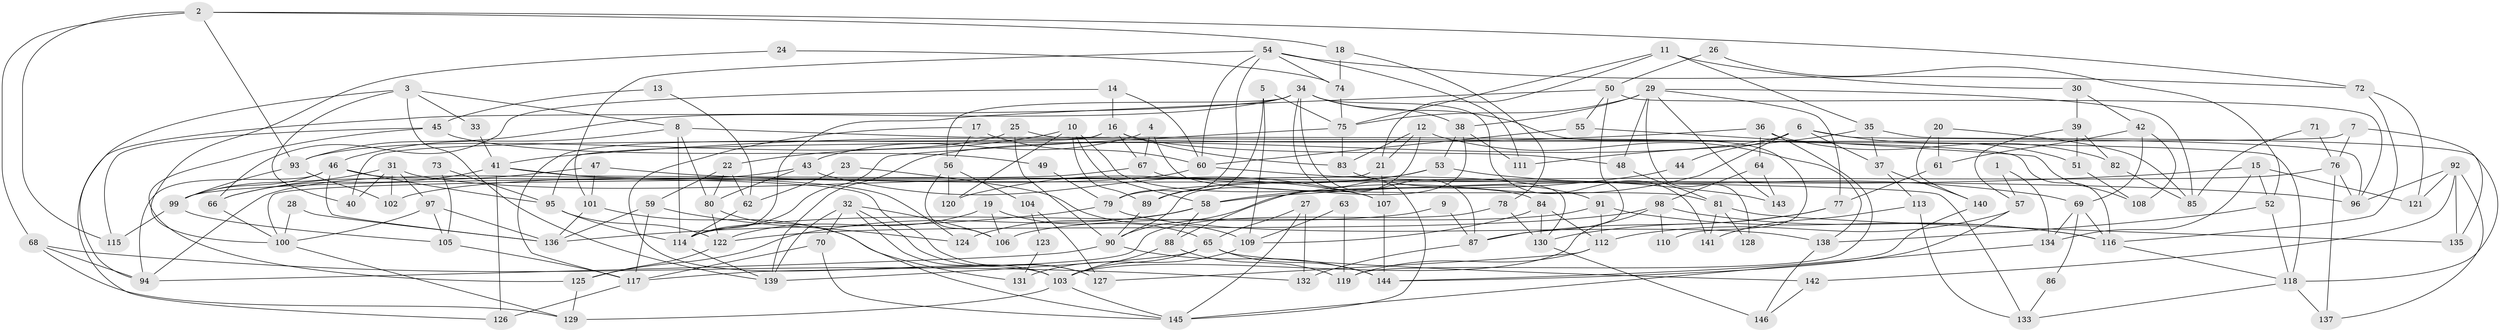 // coarse degree distribution, {2: 0.11494252873563218, 13: 0.011494252873563218, 9: 0.05747126436781609, 3: 0.1724137931034483, 8: 0.08045977011494253, 6: 0.13793103448275862, 7: 0.06896551724137931, 14: 0.022988505747126436, 4: 0.20689655172413793, 12: 0.011494252873563218, 11: 0.011494252873563218, 5: 0.09195402298850575, 10: 0.011494252873563218}
// Generated by graph-tools (version 1.1) at 2025/19/03/04/25 18:19:00]
// undirected, 146 vertices, 292 edges
graph export_dot {
graph [start="1"]
  node [color=gray90,style=filled];
  1;
  2;
  3;
  4;
  5;
  6;
  7;
  8;
  9;
  10;
  11;
  12;
  13;
  14;
  15;
  16;
  17;
  18;
  19;
  20;
  21;
  22;
  23;
  24;
  25;
  26;
  27;
  28;
  29;
  30;
  31;
  32;
  33;
  34;
  35;
  36;
  37;
  38;
  39;
  40;
  41;
  42;
  43;
  44;
  45;
  46;
  47;
  48;
  49;
  50;
  51;
  52;
  53;
  54;
  55;
  56;
  57;
  58;
  59;
  60;
  61;
  62;
  63;
  64;
  65;
  66;
  67;
  68;
  69;
  70;
  71;
  72;
  73;
  74;
  75;
  76;
  77;
  78;
  79;
  80;
  81;
  82;
  83;
  84;
  85;
  86;
  87;
  88;
  89;
  90;
  91;
  92;
  93;
  94;
  95;
  96;
  97;
  98;
  99;
  100;
  101;
  102;
  103;
  104;
  105;
  106;
  107;
  108;
  109;
  110;
  111;
  112;
  113;
  114;
  115;
  116;
  117;
  118;
  119;
  120;
  121;
  122;
  123;
  124;
  125;
  126;
  127;
  128;
  129;
  130;
  131;
  132;
  133;
  134;
  135;
  136;
  137;
  138;
  139;
  140;
  141;
  142;
  143;
  144;
  145;
  146;
  1 -- 134;
  1 -- 57;
  2 -- 72;
  2 -- 68;
  2 -- 18;
  2 -- 93;
  2 -- 115;
  3 -- 8;
  3 -- 94;
  3 -- 33;
  3 -- 40;
  3 -- 139;
  4 -- 67;
  4 -- 43;
  4 -- 81;
  5 -- 75;
  5 -- 89;
  5 -- 109;
  6 -- 139;
  6 -- 96;
  6 -- 37;
  6 -- 44;
  6 -- 51;
  6 -- 90;
  7 -- 76;
  7 -- 95;
  7 -- 135;
  8 -- 46;
  8 -- 116;
  8 -- 80;
  8 -- 114;
  9 -- 114;
  9 -- 87;
  10 -- 58;
  10 -- 120;
  10 -- 22;
  10 -- 84;
  10 -- 89;
  11 -- 35;
  11 -- 75;
  11 -- 21;
  11 -- 30;
  12 -- 21;
  12 -- 83;
  12 -- 88;
  12 -- 138;
  13 -- 62;
  13 -- 45;
  14 -- 66;
  14 -- 16;
  14 -- 60;
  15 -- 58;
  15 -- 134;
  15 -- 52;
  15 -- 121;
  16 -- 83;
  16 -- 67;
  16 -- 40;
  16 -- 48;
  16 -- 117;
  17 -- 60;
  17 -- 103;
  17 -- 56;
  18 -- 74;
  18 -- 78;
  19 -- 65;
  19 -- 122;
  19 -- 106;
  20 -- 85;
  20 -- 140;
  20 -- 61;
  21 -- 100;
  21 -- 107;
  22 -- 80;
  22 -- 59;
  22 -- 62;
  23 -- 62;
  23 -- 109;
  24 -- 74;
  24 -- 100;
  25 -- 93;
  25 -- 90;
  25 -- 118;
  26 -- 52;
  26 -- 50;
  27 -- 145;
  27 -- 65;
  27 -- 132;
  28 -- 100;
  28 -- 136;
  29 -- 77;
  29 -- 38;
  29 -- 48;
  29 -- 75;
  29 -- 85;
  29 -- 128;
  29 -- 143;
  30 -- 39;
  30 -- 42;
  31 -- 107;
  31 -- 40;
  31 -- 97;
  31 -- 99;
  31 -- 102;
  32 -- 103;
  32 -- 106;
  32 -- 70;
  32 -- 127;
  32 -- 139;
  33 -- 41;
  34 -- 93;
  34 -- 141;
  34 -- 38;
  34 -- 56;
  34 -- 87;
  34 -- 110;
  34 -- 126;
  34 -- 145;
  35 -- 118;
  35 -- 111;
  35 -- 37;
  36 -- 119;
  36 -- 41;
  36 -- 64;
  36 -- 82;
  37 -- 113;
  37 -- 140;
  38 -- 53;
  38 -- 90;
  38 -- 111;
  39 -- 57;
  39 -- 51;
  39 -- 82;
  41 -- 126;
  41 -- 124;
  41 -- 66;
  41 -- 133;
  42 -- 61;
  42 -- 69;
  42 -- 108;
  43 -- 80;
  43 -- 107;
  43 -- 94;
  44 -- 58;
  45 -- 115;
  45 -- 125;
  45 -- 49;
  46 -- 127;
  46 -- 94;
  46 -- 95;
  46 -- 99;
  46 -- 136;
  47 -- 96;
  47 -- 101;
  47 -- 66;
  48 -- 81;
  49 -- 79;
  50 -- 114;
  50 -- 87;
  50 -- 55;
  50 -- 96;
  51 -- 108;
  52 -- 118;
  52 -- 138;
  53 -- 89;
  53 -- 69;
  53 -- 120;
  54 -- 60;
  54 -- 79;
  54 -- 72;
  54 -- 74;
  54 -- 101;
  54 -- 111;
  55 -- 60;
  55 -- 108;
  56 -- 104;
  56 -- 106;
  56 -- 120;
  57 -- 144;
  57 -- 112;
  58 -- 125;
  58 -- 88;
  58 -- 124;
  59 -- 136;
  59 -- 117;
  59 -- 124;
  60 -- 102;
  60 -- 143;
  61 -- 77;
  62 -- 114;
  63 -- 109;
  63 -- 119;
  64 -- 143;
  64 -- 98;
  65 -- 103;
  65 -- 139;
  65 -- 142;
  65 -- 144;
  66 -- 100;
  67 -- 130;
  67 -- 99;
  68 -- 94;
  68 -- 129;
  68 -- 132;
  69 -- 116;
  69 -- 86;
  69 -- 134;
  70 -- 117;
  70 -- 145;
  71 -- 85;
  71 -- 76;
  72 -- 116;
  72 -- 121;
  73 -- 95;
  73 -- 105;
  74 -- 75;
  75 -- 114;
  75 -- 83;
  76 -- 96;
  76 -- 79;
  76 -- 137;
  77 -- 130;
  77 -- 87;
  78 -- 117;
  78 -- 130;
  79 -- 136;
  79 -- 138;
  80 -- 145;
  80 -- 122;
  81 -- 128;
  81 -- 135;
  81 -- 141;
  82 -- 85;
  83 -- 91;
  84 -- 130;
  84 -- 109;
  84 -- 112;
  86 -- 133;
  87 -- 132;
  88 -- 103;
  88 -- 119;
  89 -- 90;
  90 -- 94;
  90 -- 144;
  91 -- 116;
  91 -- 106;
  91 -- 112;
  92 -- 121;
  92 -- 135;
  92 -- 96;
  92 -- 137;
  92 -- 142;
  93 -- 99;
  93 -- 102;
  95 -- 114;
  95 -- 122;
  97 -- 105;
  97 -- 100;
  97 -- 136;
  98 -- 122;
  98 -- 103;
  98 -- 110;
  98 -- 116;
  99 -- 105;
  99 -- 115;
  100 -- 129;
  101 -- 136;
  101 -- 131;
  103 -- 145;
  103 -- 129;
  104 -- 127;
  104 -- 123;
  105 -- 117;
  107 -- 144;
  109 -- 131;
  112 -- 119;
  112 -- 127;
  113 -- 133;
  113 -- 141;
  114 -- 139;
  116 -- 118;
  117 -- 126;
  118 -- 137;
  118 -- 133;
  122 -- 125;
  123 -- 131;
  125 -- 129;
  130 -- 146;
  134 -- 145;
  138 -- 146;
  140 -- 144;
  142 -- 146;
}
